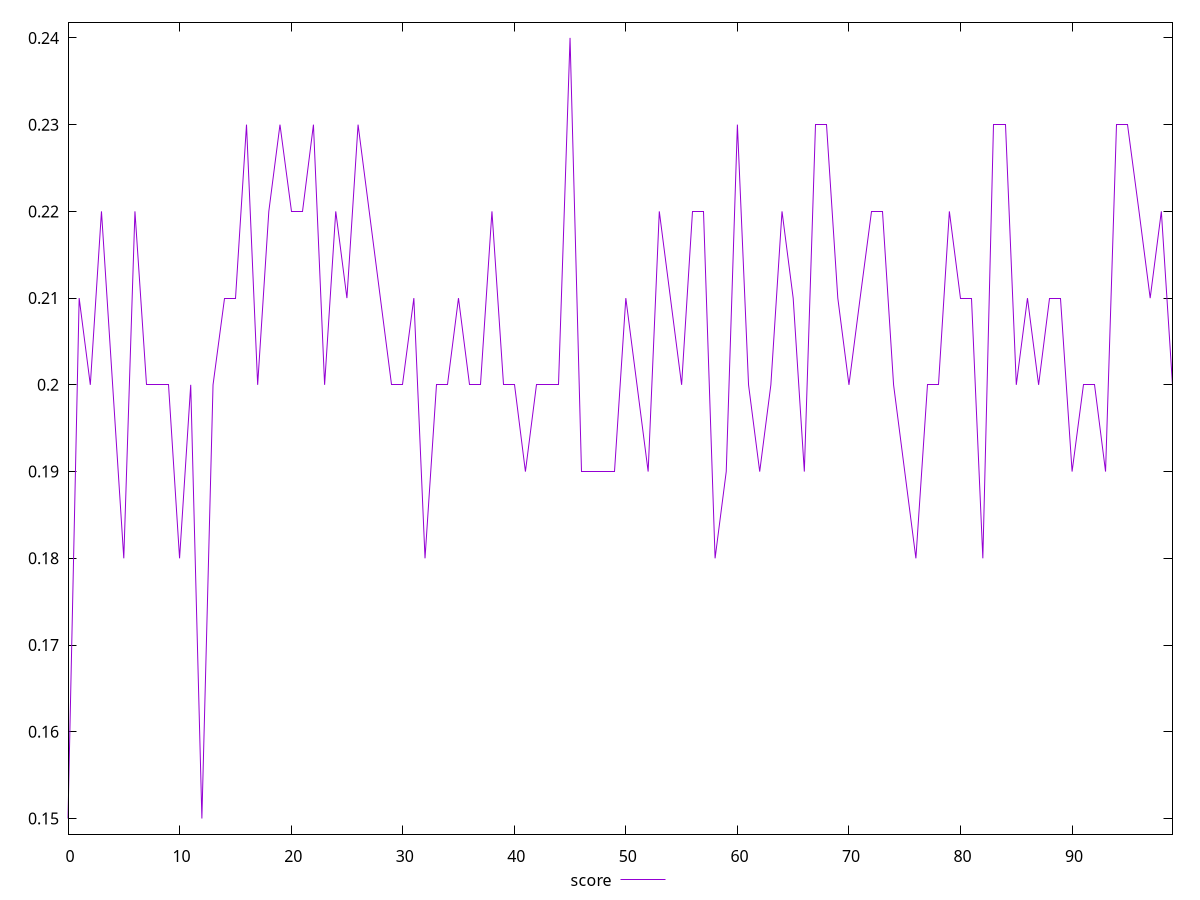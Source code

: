 reset

$score <<EOF
0 0.15
1 0.21
2 0.2
3 0.22
4 0.2
5 0.18
6 0.22
7 0.2
8 0.2
9 0.2
10 0.18
11 0.2
12 0.15
13 0.2
14 0.21
15 0.21
16 0.23
17 0.2
18 0.22
19 0.23
20 0.22
21 0.22
22 0.23
23 0.2
24 0.22
25 0.21
26 0.23
27 0.22
28 0.21
29 0.2
30 0.2
31 0.21
32 0.18
33 0.2
34 0.2
35 0.21
36 0.2
37 0.2
38 0.22
39 0.2
40 0.2
41 0.19
42 0.2
43 0.2
44 0.2
45 0.24
46 0.19
47 0.19
48 0.19
49 0.19
50 0.21
51 0.2
52 0.19
53 0.22
54 0.21
55 0.2
56 0.22
57 0.22
58 0.18
59 0.19
60 0.23
61 0.2
62 0.19
63 0.2
64 0.22
65 0.21
66 0.19
67 0.23
68 0.23
69 0.21
70 0.2
71 0.21
72 0.22
73 0.22
74 0.2
75 0.19
76 0.18
77 0.2
78 0.2
79 0.22
80 0.21
81 0.21
82 0.18
83 0.23
84 0.23
85 0.2
86 0.21
87 0.2
88 0.21
89 0.21
90 0.19
91 0.2
92 0.2
93 0.19
94 0.23
95 0.23
96 0.22
97 0.21
98 0.22
99 0.2
EOF

set key outside below
set xrange [0:99]
set yrange [0.1482:0.2418]
set trange [0.1482:0.2418]
set terminal svg size 640, 500 enhanced background rgb 'white'
set output "reports/report_00030_2021-02-24T20-42-31.540Z/max-potential-fid/samples/music/score/values.svg"

plot $score title "score" with line

reset
